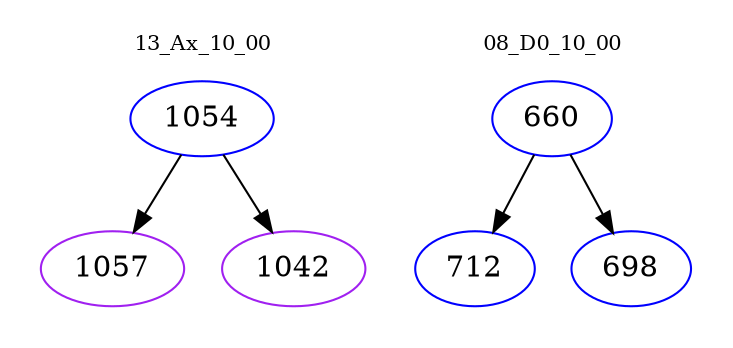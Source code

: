 digraph{
subgraph cluster_0 {
color = white
label = "13_Ax_10_00";
fontsize=10;
T0_1054 [label="1054", color="blue"]
T0_1054 -> T0_1057 [color="black"]
T0_1057 [label="1057", color="purple"]
T0_1054 -> T0_1042 [color="black"]
T0_1042 [label="1042", color="purple"]
}
subgraph cluster_1 {
color = white
label = "08_D0_10_00";
fontsize=10;
T1_660 [label="660", color="blue"]
T1_660 -> T1_712 [color="black"]
T1_712 [label="712", color="blue"]
T1_660 -> T1_698 [color="black"]
T1_698 [label="698", color="blue"]
}
}
